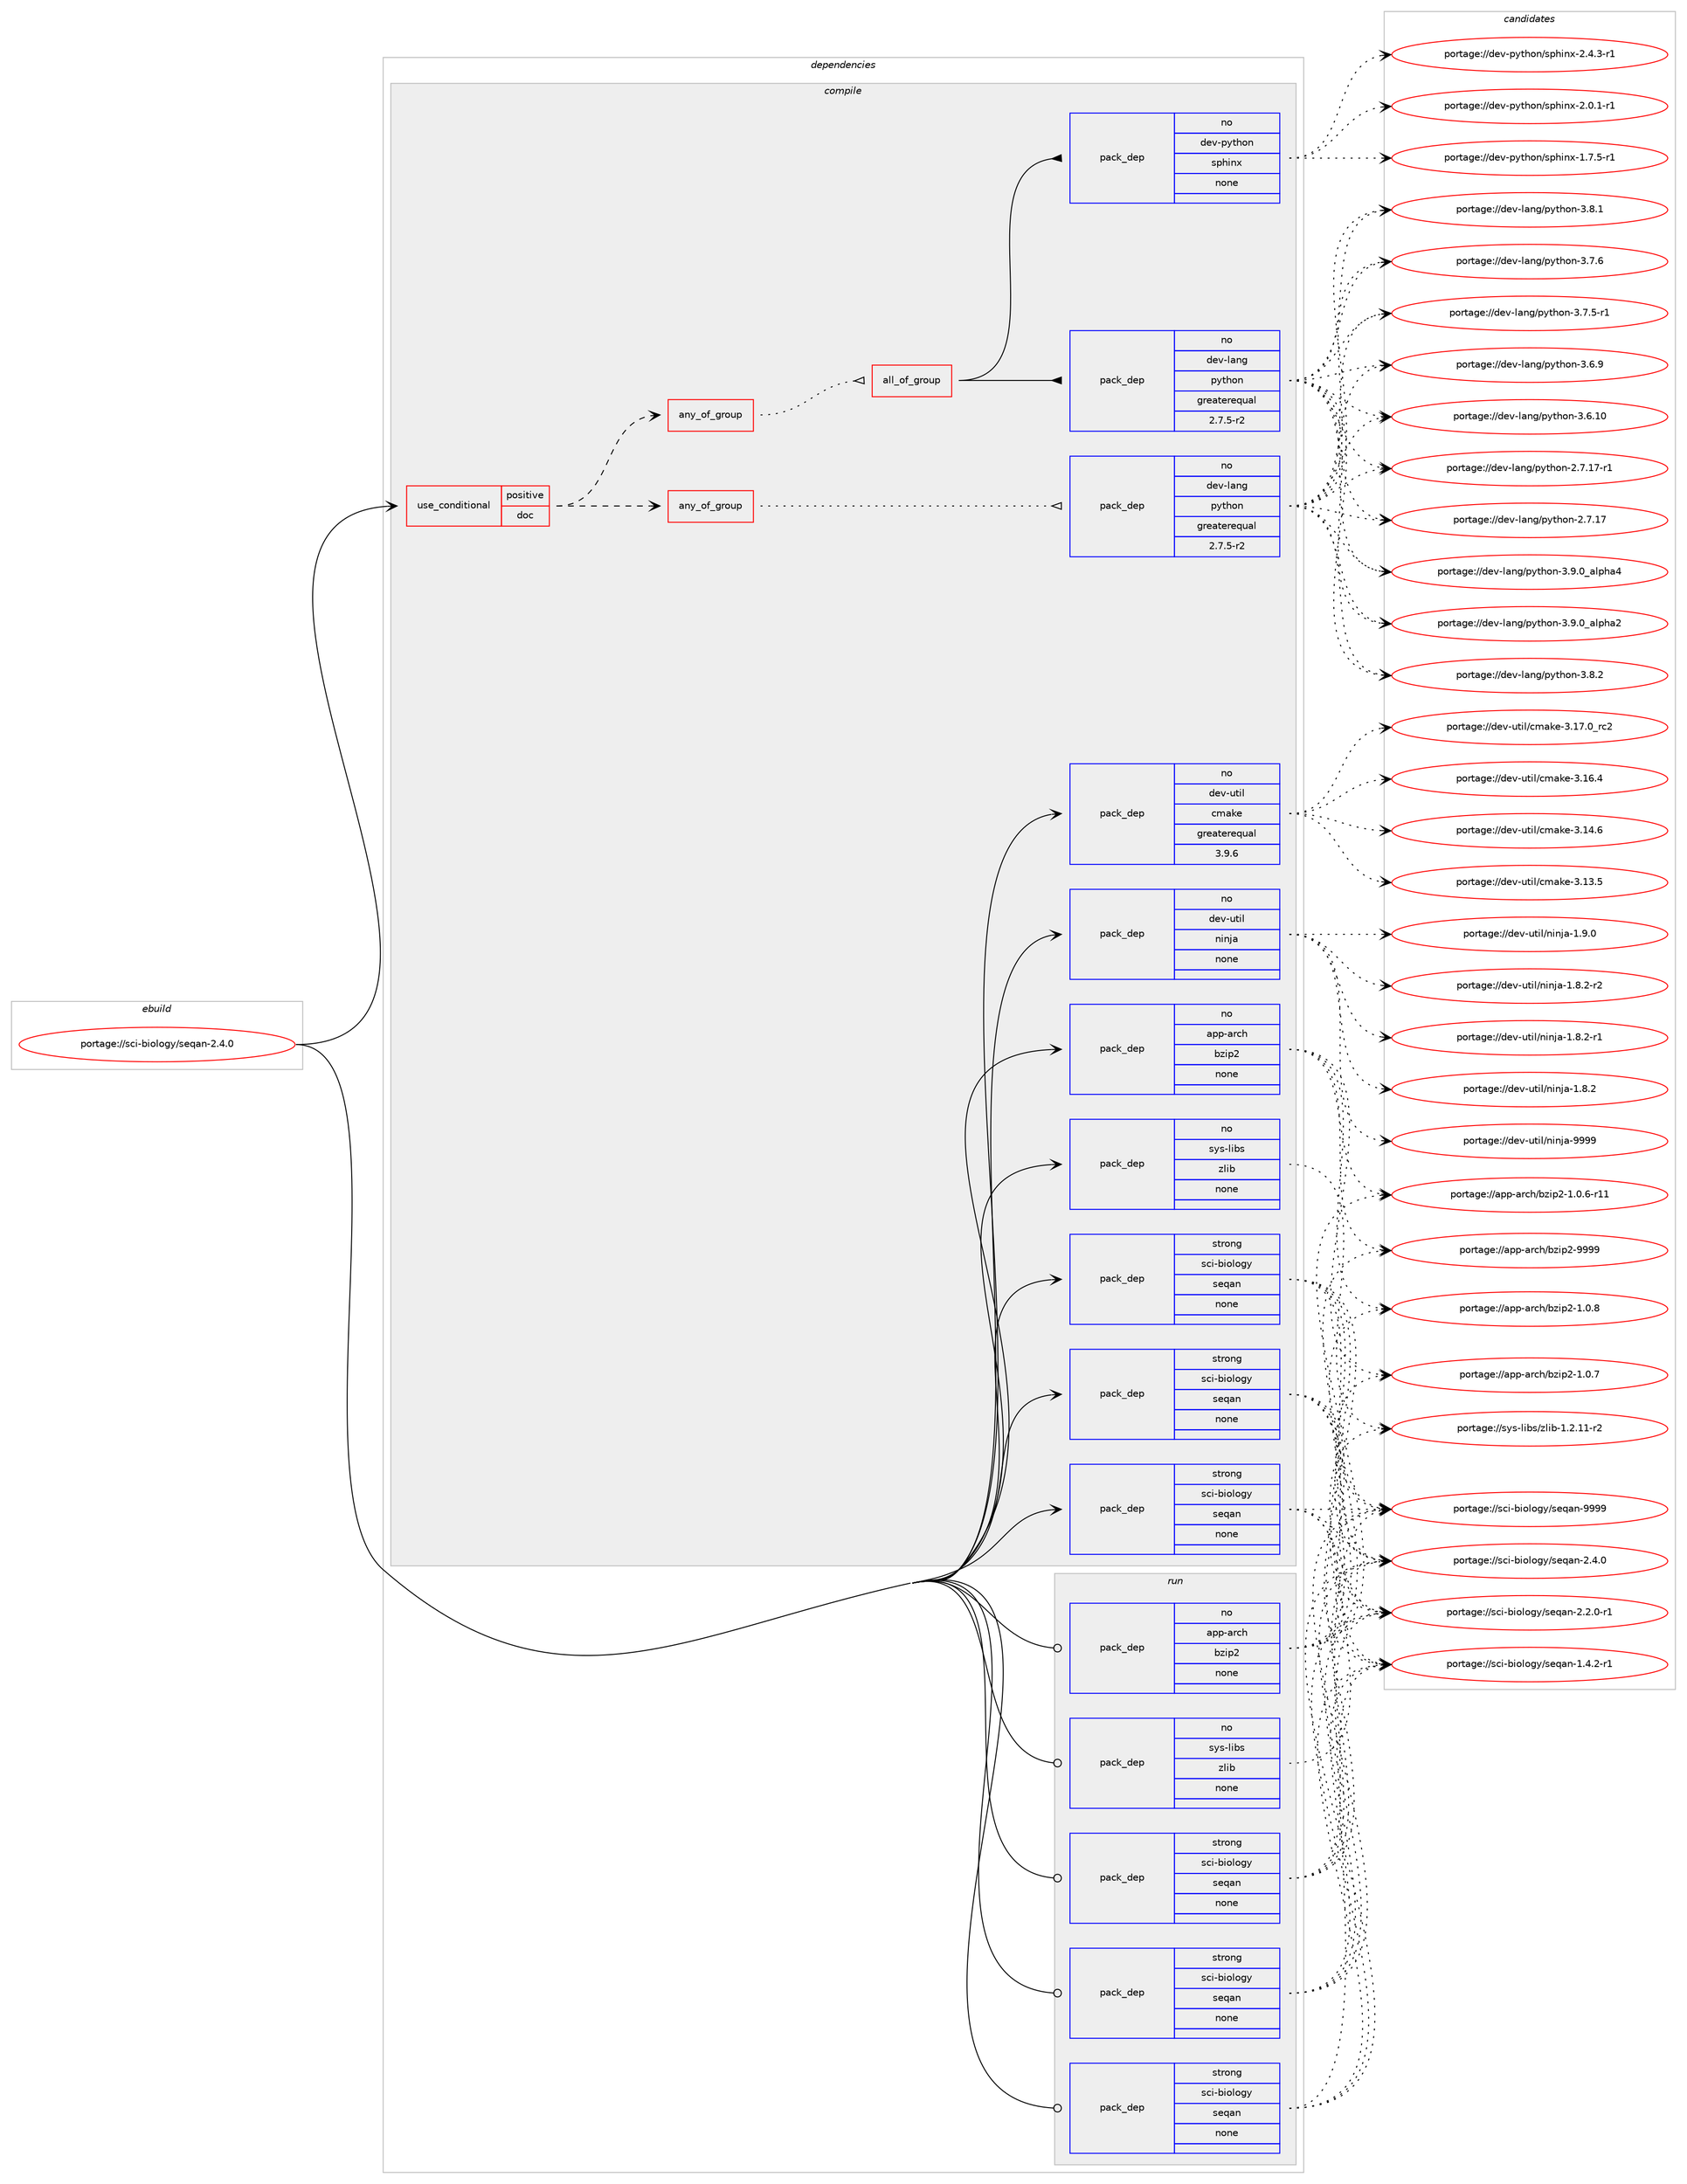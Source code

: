 digraph prolog {

# *************
# Graph options
# *************

newrank=true;
concentrate=true;
compound=true;
graph [rankdir=LR,fontname=Helvetica,fontsize=10,ranksep=1.5];#, ranksep=2.5, nodesep=0.2];
edge  [arrowhead=vee];
node  [fontname=Helvetica,fontsize=10];

# **********
# The ebuild
# **********

subgraph cluster_leftcol {
color=gray;
rank=same;
label=<<i>ebuild</i>>;
id [label="portage://sci-biology/seqan-2.4.0", color=red, width=4, href="../sci-biology/seqan-2.4.0.svg"];
}

# ****************
# The dependencies
# ****************

subgraph cluster_midcol {
color=gray;
label=<<i>dependencies</i>>;
subgraph cluster_compile {
fillcolor="#eeeeee";
style=filled;
label=<<i>compile</i>>;
subgraph cond11296 {
dependency55645 [label=<<TABLE BORDER="0" CELLBORDER="1" CELLSPACING="0" CELLPADDING="4"><TR><TD ROWSPAN="3" CELLPADDING="10">use_conditional</TD></TR><TR><TD>positive</TD></TR><TR><TD>doc</TD></TR></TABLE>>, shape=none, color=red];
subgraph any1129 {
dependency55646 [label=<<TABLE BORDER="0" CELLBORDER="1" CELLSPACING="0" CELLPADDING="4"><TR><TD CELLPADDING="10">any_of_group</TD></TR></TABLE>>, shape=none, color=red];subgraph all54 {
dependency55647 [label=<<TABLE BORDER="0" CELLBORDER="1" CELLSPACING="0" CELLPADDING="4"><TR><TD CELLPADDING="10">all_of_group</TD></TR></TABLE>>, shape=none, color=red];subgraph pack43169 {
dependency55648 [label=<<TABLE BORDER="0" CELLBORDER="1" CELLSPACING="0" CELLPADDING="4" WIDTH="220"><TR><TD ROWSPAN="6" CELLPADDING="30">pack_dep</TD></TR><TR><TD WIDTH="110">no</TD></TR><TR><TD>dev-lang</TD></TR><TR><TD>python</TD></TR><TR><TD>greaterequal</TD></TR><TR><TD>2.7.5-r2</TD></TR></TABLE>>, shape=none, color=blue];
}
dependency55647:e -> dependency55648:w [weight=20,style="solid",arrowhead="inv"];
subgraph pack43170 {
dependency55649 [label=<<TABLE BORDER="0" CELLBORDER="1" CELLSPACING="0" CELLPADDING="4" WIDTH="220"><TR><TD ROWSPAN="6" CELLPADDING="30">pack_dep</TD></TR><TR><TD WIDTH="110">no</TD></TR><TR><TD>dev-python</TD></TR><TR><TD>sphinx</TD></TR><TR><TD>none</TD></TR><TR><TD></TD></TR></TABLE>>, shape=none, color=blue];
}
dependency55647:e -> dependency55649:w [weight=20,style="solid",arrowhead="inv"];
}
dependency55646:e -> dependency55647:w [weight=20,style="dotted",arrowhead="oinv"];
}
dependency55645:e -> dependency55646:w [weight=20,style="dashed",arrowhead="vee"];
subgraph any1130 {
dependency55650 [label=<<TABLE BORDER="0" CELLBORDER="1" CELLSPACING="0" CELLPADDING="4"><TR><TD CELLPADDING="10">any_of_group</TD></TR></TABLE>>, shape=none, color=red];subgraph pack43171 {
dependency55651 [label=<<TABLE BORDER="0" CELLBORDER="1" CELLSPACING="0" CELLPADDING="4" WIDTH="220"><TR><TD ROWSPAN="6" CELLPADDING="30">pack_dep</TD></TR><TR><TD WIDTH="110">no</TD></TR><TR><TD>dev-lang</TD></TR><TR><TD>python</TD></TR><TR><TD>greaterequal</TD></TR><TR><TD>2.7.5-r2</TD></TR></TABLE>>, shape=none, color=blue];
}
dependency55650:e -> dependency55651:w [weight=20,style="dotted",arrowhead="oinv"];
}
dependency55645:e -> dependency55650:w [weight=20,style="dashed",arrowhead="vee"];
}
id:e -> dependency55645:w [weight=20,style="solid",arrowhead="vee"];
subgraph pack43172 {
dependency55652 [label=<<TABLE BORDER="0" CELLBORDER="1" CELLSPACING="0" CELLPADDING="4" WIDTH="220"><TR><TD ROWSPAN="6" CELLPADDING="30">pack_dep</TD></TR><TR><TD WIDTH="110">no</TD></TR><TR><TD>app-arch</TD></TR><TR><TD>bzip2</TD></TR><TR><TD>none</TD></TR><TR><TD></TD></TR></TABLE>>, shape=none, color=blue];
}
id:e -> dependency55652:w [weight=20,style="solid",arrowhead="vee"];
subgraph pack43173 {
dependency55653 [label=<<TABLE BORDER="0" CELLBORDER="1" CELLSPACING="0" CELLPADDING="4" WIDTH="220"><TR><TD ROWSPAN="6" CELLPADDING="30">pack_dep</TD></TR><TR><TD WIDTH="110">no</TD></TR><TR><TD>dev-util</TD></TR><TR><TD>cmake</TD></TR><TR><TD>greaterequal</TD></TR><TR><TD>3.9.6</TD></TR></TABLE>>, shape=none, color=blue];
}
id:e -> dependency55653:w [weight=20,style="solid",arrowhead="vee"];
subgraph pack43174 {
dependency55654 [label=<<TABLE BORDER="0" CELLBORDER="1" CELLSPACING="0" CELLPADDING="4" WIDTH="220"><TR><TD ROWSPAN="6" CELLPADDING="30">pack_dep</TD></TR><TR><TD WIDTH="110">no</TD></TR><TR><TD>dev-util</TD></TR><TR><TD>ninja</TD></TR><TR><TD>none</TD></TR><TR><TD></TD></TR></TABLE>>, shape=none, color=blue];
}
id:e -> dependency55654:w [weight=20,style="solid",arrowhead="vee"];
subgraph pack43175 {
dependency55655 [label=<<TABLE BORDER="0" CELLBORDER="1" CELLSPACING="0" CELLPADDING="4" WIDTH="220"><TR><TD ROWSPAN="6" CELLPADDING="30">pack_dep</TD></TR><TR><TD WIDTH="110">no</TD></TR><TR><TD>sys-libs</TD></TR><TR><TD>zlib</TD></TR><TR><TD>none</TD></TR><TR><TD></TD></TR></TABLE>>, shape=none, color=blue];
}
id:e -> dependency55655:w [weight=20,style="solid",arrowhead="vee"];
subgraph pack43176 {
dependency55656 [label=<<TABLE BORDER="0" CELLBORDER="1" CELLSPACING="0" CELLPADDING="4" WIDTH="220"><TR><TD ROWSPAN="6" CELLPADDING="30">pack_dep</TD></TR><TR><TD WIDTH="110">strong</TD></TR><TR><TD>sci-biology</TD></TR><TR><TD>seqan</TD></TR><TR><TD>none</TD></TR><TR><TD></TD></TR></TABLE>>, shape=none, color=blue];
}
id:e -> dependency55656:w [weight=20,style="solid",arrowhead="vee"];
subgraph pack43177 {
dependency55657 [label=<<TABLE BORDER="0" CELLBORDER="1" CELLSPACING="0" CELLPADDING="4" WIDTH="220"><TR><TD ROWSPAN="6" CELLPADDING="30">pack_dep</TD></TR><TR><TD WIDTH="110">strong</TD></TR><TR><TD>sci-biology</TD></TR><TR><TD>seqan</TD></TR><TR><TD>none</TD></TR><TR><TD></TD></TR></TABLE>>, shape=none, color=blue];
}
id:e -> dependency55657:w [weight=20,style="solid",arrowhead="vee"];
subgraph pack43178 {
dependency55658 [label=<<TABLE BORDER="0" CELLBORDER="1" CELLSPACING="0" CELLPADDING="4" WIDTH="220"><TR><TD ROWSPAN="6" CELLPADDING="30">pack_dep</TD></TR><TR><TD WIDTH="110">strong</TD></TR><TR><TD>sci-biology</TD></TR><TR><TD>seqan</TD></TR><TR><TD>none</TD></TR><TR><TD></TD></TR></TABLE>>, shape=none, color=blue];
}
id:e -> dependency55658:w [weight=20,style="solid",arrowhead="vee"];
}
subgraph cluster_compileandrun {
fillcolor="#eeeeee";
style=filled;
label=<<i>compile and run</i>>;
}
subgraph cluster_run {
fillcolor="#eeeeee";
style=filled;
label=<<i>run</i>>;
subgraph pack43179 {
dependency55659 [label=<<TABLE BORDER="0" CELLBORDER="1" CELLSPACING="0" CELLPADDING="4" WIDTH="220"><TR><TD ROWSPAN="6" CELLPADDING="30">pack_dep</TD></TR><TR><TD WIDTH="110">no</TD></TR><TR><TD>app-arch</TD></TR><TR><TD>bzip2</TD></TR><TR><TD>none</TD></TR><TR><TD></TD></TR></TABLE>>, shape=none, color=blue];
}
id:e -> dependency55659:w [weight=20,style="solid",arrowhead="odot"];
subgraph pack43180 {
dependency55660 [label=<<TABLE BORDER="0" CELLBORDER="1" CELLSPACING="0" CELLPADDING="4" WIDTH="220"><TR><TD ROWSPAN="6" CELLPADDING="30">pack_dep</TD></TR><TR><TD WIDTH="110">no</TD></TR><TR><TD>sys-libs</TD></TR><TR><TD>zlib</TD></TR><TR><TD>none</TD></TR><TR><TD></TD></TR></TABLE>>, shape=none, color=blue];
}
id:e -> dependency55660:w [weight=20,style="solid",arrowhead="odot"];
subgraph pack43181 {
dependency55661 [label=<<TABLE BORDER="0" CELLBORDER="1" CELLSPACING="0" CELLPADDING="4" WIDTH="220"><TR><TD ROWSPAN="6" CELLPADDING="30">pack_dep</TD></TR><TR><TD WIDTH="110">strong</TD></TR><TR><TD>sci-biology</TD></TR><TR><TD>seqan</TD></TR><TR><TD>none</TD></TR><TR><TD></TD></TR></TABLE>>, shape=none, color=blue];
}
id:e -> dependency55661:w [weight=20,style="solid",arrowhead="odot"];
subgraph pack43182 {
dependency55662 [label=<<TABLE BORDER="0" CELLBORDER="1" CELLSPACING="0" CELLPADDING="4" WIDTH="220"><TR><TD ROWSPAN="6" CELLPADDING="30">pack_dep</TD></TR><TR><TD WIDTH="110">strong</TD></TR><TR><TD>sci-biology</TD></TR><TR><TD>seqan</TD></TR><TR><TD>none</TD></TR><TR><TD></TD></TR></TABLE>>, shape=none, color=blue];
}
id:e -> dependency55662:w [weight=20,style="solid",arrowhead="odot"];
subgraph pack43183 {
dependency55663 [label=<<TABLE BORDER="0" CELLBORDER="1" CELLSPACING="0" CELLPADDING="4" WIDTH="220"><TR><TD ROWSPAN="6" CELLPADDING="30">pack_dep</TD></TR><TR><TD WIDTH="110">strong</TD></TR><TR><TD>sci-biology</TD></TR><TR><TD>seqan</TD></TR><TR><TD>none</TD></TR><TR><TD></TD></TR></TABLE>>, shape=none, color=blue];
}
id:e -> dependency55663:w [weight=20,style="solid",arrowhead="odot"];
}
}

# **************
# The candidates
# **************

subgraph cluster_choices {
rank=same;
color=gray;
label=<<i>candidates</i>>;

subgraph choice43169 {
color=black;
nodesep=1;
choice10010111845108971101034711212111610411111045514657464895971081121049752 [label="portage://dev-lang/python-3.9.0_alpha4", color=red, width=4,href="../dev-lang/python-3.9.0_alpha4.svg"];
choice10010111845108971101034711212111610411111045514657464895971081121049750 [label="portage://dev-lang/python-3.9.0_alpha2", color=red, width=4,href="../dev-lang/python-3.9.0_alpha2.svg"];
choice100101118451089711010347112121116104111110455146564650 [label="portage://dev-lang/python-3.8.2", color=red, width=4,href="../dev-lang/python-3.8.2.svg"];
choice100101118451089711010347112121116104111110455146564649 [label="portage://dev-lang/python-3.8.1", color=red, width=4,href="../dev-lang/python-3.8.1.svg"];
choice100101118451089711010347112121116104111110455146554654 [label="portage://dev-lang/python-3.7.6", color=red, width=4,href="../dev-lang/python-3.7.6.svg"];
choice1001011184510897110103471121211161041111104551465546534511449 [label="portage://dev-lang/python-3.7.5-r1", color=red, width=4,href="../dev-lang/python-3.7.5-r1.svg"];
choice100101118451089711010347112121116104111110455146544657 [label="portage://dev-lang/python-3.6.9", color=red, width=4,href="../dev-lang/python-3.6.9.svg"];
choice10010111845108971101034711212111610411111045514654464948 [label="portage://dev-lang/python-3.6.10", color=red, width=4,href="../dev-lang/python-3.6.10.svg"];
choice100101118451089711010347112121116104111110455046554649554511449 [label="portage://dev-lang/python-2.7.17-r1", color=red, width=4,href="../dev-lang/python-2.7.17-r1.svg"];
choice10010111845108971101034711212111610411111045504655464955 [label="portage://dev-lang/python-2.7.17", color=red, width=4,href="../dev-lang/python-2.7.17.svg"];
dependency55648:e -> choice10010111845108971101034711212111610411111045514657464895971081121049752:w [style=dotted,weight="100"];
dependency55648:e -> choice10010111845108971101034711212111610411111045514657464895971081121049750:w [style=dotted,weight="100"];
dependency55648:e -> choice100101118451089711010347112121116104111110455146564650:w [style=dotted,weight="100"];
dependency55648:e -> choice100101118451089711010347112121116104111110455146564649:w [style=dotted,weight="100"];
dependency55648:e -> choice100101118451089711010347112121116104111110455146554654:w [style=dotted,weight="100"];
dependency55648:e -> choice1001011184510897110103471121211161041111104551465546534511449:w [style=dotted,weight="100"];
dependency55648:e -> choice100101118451089711010347112121116104111110455146544657:w [style=dotted,weight="100"];
dependency55648:e -> choice10010111845108971101034711212111610411111045514654464948:w [style=dotted,weight="100"];
dependency55648:e -> choice100101118451089711010347112121116104111110455046554649554511449:w [style=dotted,weight="100"];
dependency55648:e -> choice10010111845108971101034711212111610411111045504655464955:w [style=dotted,weight="100"];
}
subgraph choice43170 {
color=black;
nodesep=1;
choice10010111845112121116104111110471151121041051101204550465246514511449 [label="portage://dev-python/sphinx-2.4.3-r1", color=red, width=4,href="../dev-python/sphinx-2.4.3-r1.svg"];
choice10010111845112121116104111110471151121041051101204550464846494511449 [label="portage://dev-python/sphinx-2.0.1-r1", color=red, width=4,href="../dev-python/sphinx-2.0.1-r1.svg"];
choice10010111845112121116104111110471151121041051101204549465546534511449 [label="portage://dev-python/sphinx-1.7.5-r1", color=red, width=4,href="../dev-python/sphinx-1.7.5-r1.svg"];
dependency55649:e -> choice10010111845112121116104111110471151121041051101204550465246514511449:w [style=dotted,weight="100"];
dependency55649:e -> choice10010111845112121116104111110471151121041051101204550464846494511449:w [style=dotted,weight="100"];
dependency55649:e -> choice10010111845112121116104111110471151121041051101204549465546534511449:w [style=dotted,weight="100"];
}
subgraph choice43171 {
color=black;
nodesep=1;
choice10010111845108971101034711212111610411111045514657464895971081121049752 [label="portage://dev-lang/python-3.9.0_alpha4", color=red, width=4,href="../dev-lang/python-3.9.0_alpha4.svg"];
choice10010111845108971101034711212111610411111045514657464895971081121049750 [label="portage://dev-lang/python-3.9.0_alpha2", color=red, width=4,href="../dev-lang/python-3.9.0_alpha2.svg"];
choice100101118451089711010347112121116104111110455146564650 [label="portage://dev-lang/python-3.8.2", color=red, width=4,href="../dev-lang/python-3.8.2.svg"];
choice100101118451089711010347112121116104111110455146564649 [label="portage://dev-lang/python-3.8.1", color=red, width=4,href="../dev-lang/python-3.8.1.svg"];
choice100101118451089711010347112121116104111110455146554654 [label="portage://dev-lang/python-3.7.6", color=red, width=4,href="../dev-lang/python-3.7.6.svg"];
choice1001011184510897110103471121211161041111104551465546534511449 [label="portage://dev-lang/python-3.7.5-r1", color=red, width=4,href="../dev-lang/python-3.7.5-r1.svg"];
choice100101118451089711010347112121116104111110455146544657 [label="portage://dev-lang/python-3.6.9", color=red, width=4,href="../dev-lang/python-3.6.9.svg"];
choice10010111845108971101034711212111610411111045514654464948 [label="portage://dev-lang/python-3.6.10", color=red, width=4,href="../dev-lang/python-3.6.10.svg"];
choice100101118451089711010347112121116104111110455046554649554511449 [label="portage://dev-lang/python-2.7.17-r1", color=red, width=4,href="../dev-lang/python-2.7.17-r1.svg"];
choice10010111845108971101034711212111610411111045504655464955 [label="portage://dev-lang/python-2.7.17", color=red, width=4,href="../dev-lang/python-2.7.17.svg"];
dependency55651:e -> choice10010111845108971101034711212111610411111045514657464895971081121049752:w [style=dotted,weight="100"];
dependency55651:e -> choice10010111845108971101034711212111610411111045514657464895971081121049750:w [style=dotted,weight="100"];
dependency55651:e -> choice100101118451089711010347112121116104111110455146564650:w [style=dotted,weight="100"];
dependency55651:e -> choice100101118451089711010347112121116104111110455146564649:w [style=dotted,weight="100"];
dependency55651:e -> choice100101118451089711010347112121116104111110455146554654:w [style=dotted,weight="100"];
dependency55651:e -> choice1001011184510897110103471121211161041111104551465546534511449:w [style=dotted,weight="100"];
dependency55651:e -> choice100101118451089711010347112121116104111110455146544657:w [style=dotted,weight="100"];
dependency55651:e -> choice10010111845108971101034711212111610411111045514654464948:w [style=dotted,weight="100"];
dependency55651:e -> choice100101118451089711010347112121116104111110455046554649554511449:w [style=dotted,weight="100"];
dependency55651:e -> choice10010111845108971101034711212111610411111045504655464955:w [style=dotted,weight="100"];
}
subgraph choice43172 {
color=black;
nodesep=1;
choice971121124597114991044798122105112504557575757 [label="portage://app-arch/bzip2-9999", color=red, width=4,href="../app-arch/bzip2-9999.svg"];
choice97112112459711499104479812210511250454946484656 [label="portage://app-arch/bzip2-1.0.8", color=red, width=4,href="../app-arch/bzip2-1.0.8.svg"];
choice97112112459711499104479812210511250454946484655 [label="portage://app-arch/bzip2-1.0.7", color=red, width=4,href="../app-arch/bzip2-1.0.7.svg"];
choice97112112459711499104479812210511250454946484654451144949 [label="portage://app-arch/bzip2-1.0.6-r11", color=red, width=4,href="../app-arch/bzip2-1.0.6-r11.svg"];
dependency55652:e -> choice971121124597114991044798122105112504557575757:w [style=dotted,weight="100"];
dependency55652:e -> choice97112112459711499104479812210511250454946484656:w [style=dotted,weight="100"];
dependency55652:e -> choice97112112459711499104479812210511250454946484655:w [style=dotted,weight="100"];
dependency55652:e -> choice97112112459711499104479812210511250454946484654451144949:w [style=dotted,weight="100"];
}
subgraph choice43173 {
color=black;
nodesep=1;
choice1001011184511711610510847991099710710145514649554648951149950 [label="portage://dev-util/cmake-3.17.0_rc2", color=red, width=4,href="../dev-util/cmake-3.17.0_rc2.svg"];
choice1001011184511711610510847991099710710145514649544652 [label="portage://dev-util/cmake-3.16.4", color=red, width=4,href="../dev-util/cmake-3.16.4.svg"];
choice1001011184511711610510847991099710710145514649524654 [label="portage://dev-util/cmake-3.14.6", color=red, width=4,href="../dev-util/cmake-3.14.6.svg"];
choice1001011184511711610510847991099710710145514649514653 [label="portage://dev-util/cmake-3.13.5", color=red, width=4,href="../dev-util/cmake-3.13.5.svg"];
dependency55653:e -> choice1001011184511711610510847991099710710145514649554648951149950:w [style=dotted,weight="100"];
dependency55653:e -> choice1001011184511711610510847991099710710145514649544652:w [style=dotted,weight="100"];
dependency55653:e -> choice1001011184511711610510847991099710710145514649524654:w [style=dotted,weight="100"];
dependency55653:e -> choice1001011184511711610510847991099710710145514649514653:w [style=dotted,weight="100"];
}
subgraph choice43174 {
color=black;
nodesep=1;
choice1001011184511711610510847110105110106974557575757 [label="portage://dev-util/ninja-9999", color=red, width=4,href="../dev-util/ninja-9999.svg"];
choice100101118451171161051084711010511010697454946574648 [label="portage://dev-util/ninja-1.9.0", color=red, width=4,href="../dev-util/ninja-1.9.0.svg"];
choice1001011184511711610510847110105110106974549465646504511450 [label="portage://dev-util/ninja-1.8.2-r2", color=red, width=4,href="../dev-util/ninja-1.8.2-r2.svg"];
choice1001011184511711610510847110105110106974549465646504511449 [label="portage://dev-util/ninja-1.8.2-r1", color=red, width=4,href="../dev-util/ninja-1.8.2-r1.svg"];
choice100101118451171161051084711010511010697454946564650 [label="portage://dev-util/ninja-1.8.2", color=red, width=4,href="../dev-util/ninja-1.8.2.svg"];
dependency55654:e -> choice1001011184511711610510847110105110106974557575757:w [style=dotted,weight="100"];
dependency55654:e -> choice100101118451171161051084711010511010697454946574648:w [style=dotted,weight="100"];
dependency55654:e -> choice1001011184511711610510847110105110106974549465646504511450:w [style=dotted,weight="100"];
dependency55654:e -> choice1001011184511711610510847110105110106974549465646504511449:w [style=dotted,weight="100"];
dependency55654:e -> choice100101118451171161051084711010511010697454946564650:w [style=dotted,weight="100"];
}
subgraph choice43175 {
color=black;
nodesep=1;
choice11512111545108105981154712210810598454946504649494511450 [label="portage://sys-libs/zlib-1.2.11-r2", color=red, width=4,href="../sys-libs/zlib-1.2.11-r2.svg"];
dependency55655:e -> choice11512111545108105981154712210810598454946504649494511450:w [style=dotted,weight="100"];
}
subgraph choice43176 {
color=black;
nodesep=1;
choice11599105459810511110811110312147115101113971104557575757 [label="portage://sci-biology/seqan-9999", color=red, width=4,href="../sci-biology/seqan-9999.svg"];
choice1159910545981051111081111031214711510111397110455046524648 [label="portage://sci-biology/seqan-2.4.0", color=red, width=4,href="../sci-biology/seqan-2.4.0.svg"];
choice11599105459810511110811110312147115101113971104550465046484511449 [label="portage://sci-biology/seqan-2.2.0-r1", color=red, width=4,href="../sci-biology/seqan-2.2.0-r1.svg"];
choice11599105459810511110811110312147115101113971104549465246504511449 [label="portage://sci-biology/seqan-1.4.2-r1", color=red, width=4,href="../sci-biology/seqan-1.4.2-r1.svg"];
dependency55656:e -> choice11599105459810511110811110312147115101113971104557575757:w [style=dotted,weight="100"];
dependency55656:e -> choice1159910545981051111081111031214711510111397110455046524648:w [style=dotted,weight="100"];
dependency55656:e -> choice11599105459810511110811110312147115101113971104550465046484511449:w [style=dotted,weight="100"];
dependency55656:e -> choice11599105459810511110811110312147115101113971104549465246504511449:w [style=dotted,weight="100"];
}
subgraph choice43177 {
color=black;
nodesep=1;
choice11599105459810511110811110312147115101113971104557575757 [label="portage://sci-biology/seqan-9999", color=red, width=4,href="../sci-biology/seqan-9999.svg"];
choice1159910545981051111081111031214711510111397110455046524648 [label="portage://sci-biology/seqan-2.4.0", color=red, width=4,href="../sci-biology/seqan-2.4.0.svg"];
choice11599105459810511110811110312147115101113971104550465046484511449 [label="portage://sci-biology/seqan-2.2.0-r1", color=red, width=4,href="../sci-biology/seqan-2.2.0-r1.svg"];
choice11599105459810511110811110312147115101113971104549465246504511449 [label="portage://sci-biology/seqan-1.4.2-r1", color=red, width=4,href="../sci-biology/seqan-1.4.2-r1.svg"];
dependency55657:e -> choice11599105459810511110811110312147115101113971104557575757:w [style=dotted,weight="100"];
dependency55657:e -> choice1159910545981051111081111031214711510111397110455046524648:w [style=dotted,weight="100"];
dependency55657:e -> choice11599105459810511110811110312147115101113971104550465046484511449:w [style=dotted,weight="100"];
dependency55657:e -> choice11599105459810511110811110312147115101113971104549465246504511449:w [style=dotted,weight="100"];
}
subgraph choice43178 {
color=black;
nodesep=1;
choice11599105459810511110811110312147115101113971104557575757 [label="portage://sci-biology/seqan-9999", color=red, width=4,href="../sci-biology/seqan-9999.svg"];
choice1159910545981051111081111031214711510111397110455046524648 [label="portage://sci-biology/seqan-2.4.0", color=red, width=4,href="../sci-biology/seqan-2.4.0.svg"];
choice11599105459810511110811110312147115101113971104550465046484511449 [label="portage://sci-biology/seqan-2.2.0-r1", color=red, width=4,href="../sci-biology/seqan-2.2.0-r1.svg"];
choice11599105459810511110811110312147115101113971104549465246504511449 [label="portage://sci-biology/seqan-1.4.2-r1", color=red, width=4,href="../sci-biology/seqan-1.4.2-r1.svg"];
dependency55658:e -> choice11599105459810511110811110312147115101113971104557575757:w [style=dotted,weight="100"];
dependency55658:e -> choice1159910545981051111081111031214711510111397110455046524648:w [style=dotted,weight="100"];
dependency55658:e -> choice11599105459810511110811110312147115101113971104550465046484511449:w [style=dotted,weight="100"];
dependency55658:e -> choice11599105459810511110811110312147115101113971104549465246504511449:w [style=dotted,weight="100"];
}
subgraph choice43179 {
color=black;
nodesep=1;
choice971121124597114991044798122105112504557575757 [label="portage://app-arch/bzip2-9999", color=red, width=4,href="../app-arch/bzip2-9999.svg"];
choice97112112459711499104479812210511250454946484656 [label="portage://app-arch/bzip2-1.0.8", color=red, width=4,href="../app-arch/bzip2-1.0.8.svg"];
choice97112112459711499104479812210511250454946484655 [label="portage://app-arch/bzip2-1.0.7", color=red, width=4,href="../app-arch/bzip2-1.0.7.svg"];
choice97112112459711499104479812210511250454946484654451144949 [label="portage://app-arch/bzip2-1.0.6-r11", color=red, width=4,href="../app-arch/bzip2-1.0.6-r11.svg"];
dependency55659:e -> choice971121124597114991044798122105112504557575757:w [style=dotted,weight="100"];
dependency55659:e -> choice97112112459711499104479812210511250454946484656:w [style=dotted,weight="100"];
dependency55659:e -> choice97112112459711499104479812210511250454946484655:w [style=dotted,weight="100"];
dependency55659:e -> choice97112112459711499104479812210511250454946484654451144949:w [style=dotted,weight="100"];
}
subgraph choice43180 {
color=black;
nodesep=1;
choice11512111545108105981154712210810598454946504649494511450 [label="portage://sys-libs/zlib-1.2.11-r2", color=red, width=4,href="../sys-libs/zlib-1.2.11-r2.svg"];
dependency55660:e -> choice11512111545108105981154712210810598454946504649494511450:w [style=dotted,weight="100"];
}
subgraph choice43181 {
color=black;
nodesep=1;
choice11599105459810511110811110312147115101113971104557575757 [label="portage://sci-biology/seqan-9999", color=red, width=4,href="../sci-biology/seqan-9999.svg"];
choice1159910545981051111081111031214711510111397110455046524648 [label="portage://sci-biology/seqan-2.4.0", color=red, width=4,href="../sci-biology/seqan-2.4.0.svg"];
choice11599105459810511110811110312147115101113971104550465046484511449 [label="portage://sci-biology/seqan-2.2.0-r1", color=red, width=4,href="../sci-biology/seqan-2.2.0-r1.svg"];
choice11599105459810511110811110312147115101113971104549465246504511449 [label="portage://sci-biology/seqan-1.4.2-r1", color=red, width=4,href="../sci-biology/seqan-1.4.2-r1.svg"];
dependency55661:e -> choice11599105459810511110811110312147115101113971104557575757:w [style=dotted,weight="100"];
dependency55661:e -> choice1159910545981051111081111031214711510111397110455046524648:w [style=dotted,weight="100"];
dependency55661:e -> choice11599105459810511110811110312147115101113971104550465046484511449:w [style=dotted,weight="100"];
dependency55661:e -> choice11599105459810511110811110312147115101113971104549465246504511449:w [style=dotted,weight="100"];
}
subgraph choice43182 {
color=black;
nodesep=1;
choice11599105459810511110811110312147115101113971104557575757 [label="portage://sci-biology/seqan-9999", color=red, width=4,href="../sci-biology/seqan-9999.svg"];
choice1159910545981051111081111031214711510111397110455046524648 [label="portage://sci-biology/seqan-2.4.0", color=red, width=4,href="../sci-biology/seqan-2.4.0.svg"];
choice11599105459810511110811110312147115101113971104550465046484511449 [label="portage://sci-biology/seqan-2.2.0-r1", color=red, width=4,href="../sci-biology/seqan-2.2.0-r1.svg"];
choice11599105459810511110811110312147115101113971104549465246504511449 [label="portage://sci-biology/seqan-1.4.2-r1", color=red, width=4,href="../sci-biology/seqan-1.4.2-r1.svg"];
dependency55662:e -> choice11599105459810511110811110312147115101113971104557575757:w [style=dotted,weight="100"];
dependency55662:e -> choice1159910545981051111081111031214711510111397110455046524648:w [style=dotted,weight="100"];
dependency55662:e -> choice11599105459810511110811110312147115101113971104550465046484511449:w [style=dotted,weight="100"];
dependency55662:e -> choice11599105459810511110811110312147115101113971104549465246504511449:w [style=dotted,weight="100"];
}
subgraph choice43183 {
color=black;
nodesep=1;
choice11599105459810511110811110312147115101113971104557575757 [label="portage://sci-biology/seqan-9999", color=red, width=4,href="../sci-biology/seqan-9999.svg"];
choice1159910545981051111081111031214711510111397110455046524648 [label="portage://sci-biology/seqan-2.4.0", color=red, width=4,href="../sci-biology/seqan-2.4.0.svg"];
choice11599105459810511110811110312147115101113971104550465046484511449 [label="portage://sci-biology/seqan-2.2.0-r1", color=red, width=4,href="../sci-biology/seqan-2.2.0-r1.svg"];
choice11599105459810511110811110312147115101113971104549465246504511449 [label="portage://sci-biology/seqan-1.4.2-r1", color=red, width=4,href="../sci-biology/seqan-1.4.2-r1.svg"];
dependency55663:e -> choice11599105459810511110811110312147115101113971104557575757:w [style=dotted,weight="100"];
dependency55663:e -> choice1159910545981051111081111031214711510111397110455046524648:w [style=dotted,weight="100"];
dependency55663:e -> choice11599105459810511110811110312147115101113971104550465046484511449:w [style=dotted,weight="100"];
dependency55663:e -> choice11599105459810511110811110312147115101113971104549465246504511449:w [style=dotted,weight="100"];
}
}

}

